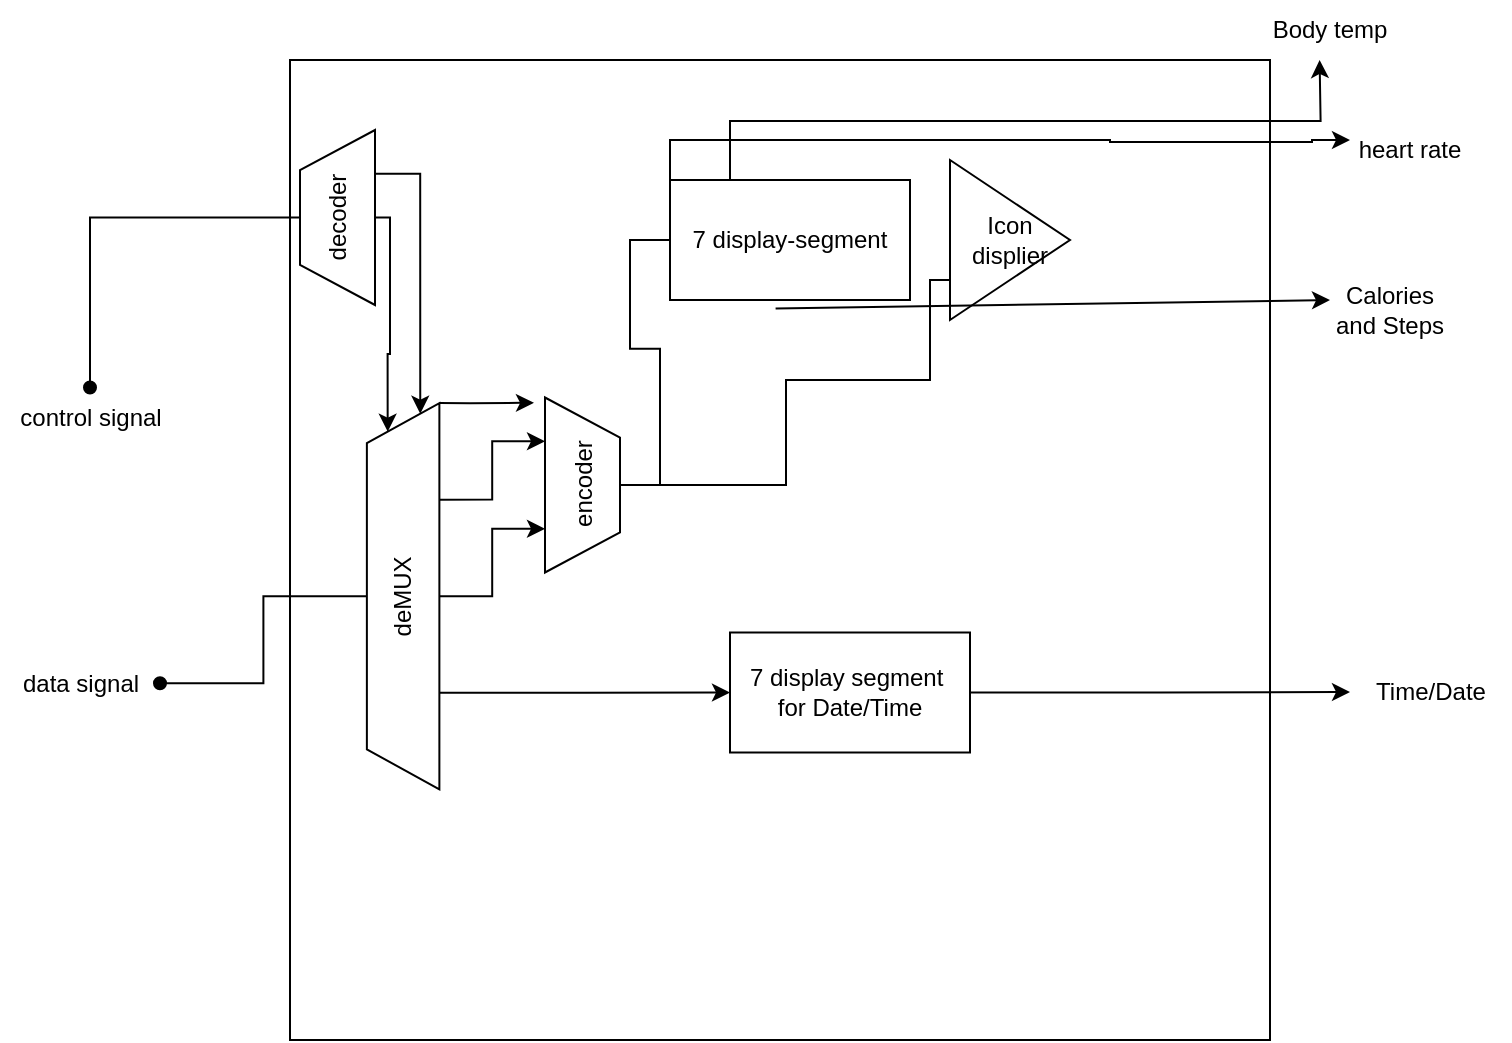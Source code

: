 <mxfile version="21.3.7" type="device">
  <diagram name="Page-1" id="OW8mTs0xKwruAXNhcdQL">
    <mxGraphModel dx="432" dy="778" grid="1" gridSize="10" guides="1" tooltips="1" connect="1" arrows="1" fold="1" page="1" pageScale="1" pageWidth="850" pageHeight="1100" math="0" shadow="0">
      <root>
        <mxCell id="0" />
        <mxCell id="1" parent="0" />
        <mxCell id="ZiFbOj0X6M5Yx7mxP_I5-1" value="" style="whiteSpace=wrap;html=1;aspect=fixed;" vertex="1" parent="1">
          <mxGeometry x="200" y="40" width="490" height="490" as="geometry" />
        </mxCell>
        <mxCell id="ZiFbOj0X6M5Yx7mxP_I5-19" style="edgeStyle=orthogonalEdgeStyle;rounded=0;orthogonalLoop=1;jettySize=auto;html=1;exitX=0.75;exitY=1;exitDx=0;exitDy=0;entryX=0.25;entryY=1;entryDx=0;entryDy=0;" edge="1" parent="1" source="ZiFbOj0X6M5Yx7mxP_I5-2" target="ZiFbOj0X6M5Yx7mxP_I5-18">
          <mxGeometry relative="1" as="geometry" />
        </mxCell>
        <mxCell id="ZiFbOj0X6M5Yx7mxP_I5-20" style="edgeStyle=orthogonalEdgeStyle;rounded=0;orthogonalLoop=1;jettySize=auto;html=1;exitX=1;exitY=1;exitDx=0;exitDy=0;entryX=0.03;entryY=1.147;entryDx=0;entryDy=0;entryPerimeter=0;" edge="1" parent="1" source="ZiFbOj0X6M5Yx7mxP_I5-2" target="ZiFbOj0X6M5Yx7mxP_I5-18">
          <mxGeometry relative="1" as="geometry">
            <Array as="points">
              <mxPoint x="290" y="211" />
              <mxPoint x="290" y="211" />
            </Array>
          </mxGeometry>
        </mxCell>
        <mxCell id="ZiFbOj0X6M5Yx7mxP_I5-21" style="edgeStyle=orthogonalEdgeStyle;rounded=0;orthogonalLoop=1;jettySize=auto;html=1;exitX=0.5;exitY=1;exitDx=0;exitDy=0;entryX=0.75;entryY=1;entryDx=0;entryDy=0;" edge="1" parent="1" source="ZiFbOj0X6M5Yx7mxP_I5-2" target="ZiFbOj0X6M5Yx7mxP_I5-18">
          <mxGeometry relative="1" as="geometry" />
        </mxCell>
        <mxCell id="ZiFbOj0X6M5Yx7mxP_I5-22" style="edgeStyle=orthogonalEdgeStyle;rounded=0;orthogonalLoop=1;jettySize=auto;html=1;exitX=0.25;exitY=1;exitDx=0;exitDy=0;entryX=0;entryY=0.5;entryDx=0;entryDy=0;" edge="1" parent="1" source="ZiFbOj0X6M5Yx7mxP_I5-2" target="ZiFbOj0X6M5Yx7mxP_I5-12">
          <mxGeometry relative="1" as="geometry" />
        </mxCell>
        <mxCell id="ZiFbOj0X6M5Yx7mxP_I5-2" value="deMUX" style="shape=trapezoid;perimeter=trapezoidPerimeter;whiteSpace=wrap;html=1;fixedSize=1;rotation=-90;direction=east;" vertex="1" parent="1">
          <mxGeometry x="160" y="290" width="193.13" height="36.25" as="geometry" />
        </mxCell>
        <mxCell id="ZiFbOj0X6M5Yx7mxP_I5-9" style="edgeStyle=orthogonalEdgeStyle;rounded=0;orthogonalLoop=1;jettySize=auto;html=1;exitX=0.75;exitY=1;exitDx=0;exitDy=0;entryX=1;entryY=0.75;entryDx=0;entryDy=0;" edge="1" parent="1" source="ZiFbOj0X6M5Yx7mxP_I5-3" target="ZiFbOj0X6M5Yx7mxP_I5-2">
          <mxGeometry relative="1" as="geometry" />
        </mxCell>
        <mxCell id="ZiFbOj0X6M5Yx7mxP_I5-10" style="edgeStyle=orthogonalEdgeStyle;rounded=0;orthogonalLoop=1;jettySize=auto;html=1;exitX=0.5;exitY=1;exitDx=0;exitDy=0;entryX=1;entryY=0.25;entryDx=0;entryDy=0;" edge="1" parent="1" source="ZiFbOj0X6M5Yx7mxP_I5-3" target="ZiFbOj0X6M5Yx7mxP_I5-2">
          <mxGeometry relative="1" as="geometry">
            <Array as="points">
              <mxPoint x="250" y="119" />
              <mxPoint x="250" y="187" />
              <mxPoint x="249" y="187" />
            </Array>
          </mxGeometry>
        </mxCell>
        <mxCell id="ZiFbOj0X6M5Yx7mxP_I5-3" value="decoder" style="shape=trapezoid;perimeter=trapezoidPerimeter;whiteSpace=wrap;html=1;fixedSize=1;rotation=-90;direction=east;" vertex="1" parent="1">
          <mxGeometry x="180.0" y="100" width="87.5" height="37.5" as="geometry" />
        </mxCell>
        <mxCell id="ZiFbOj0X6M5Yx7mxP_I5-4" value="" style="edgeStyle=orthogonalEdgeStyle;rounded=0;orthogonalLoop=1;jettySize=auto;html=1;exitX=0.5;exitY=0;exitDx=0;exitDy=0;endArrow=oval;endFill=1;" edge="1" parent="1" source="ZiFbOj0X6M5Yx7mxP_I5-3" target="ZiFbOj0X6M5Yx7mxP_I5-5">
          <mxGeometry relative="1" as="geometry">
            <mxPoint x="135" y="219" as="targetPoint" />
            <mxPoint x="240" y="219" as="sourcePoint" />
          </mxGeometry>
        </mxCell>
        <mxCell id="ZiFbOj0X6M5Yx7mxP_I5-5" value="control signal" style="text;html=1;align=center;verticalAlign=middle;resizable=0;points=[];autosize=1;strokeColor=none;fillColor=none;" vertex="1" parent="1">
          <mxGeometry x="55" y="203.75" width="90" height="30" as="geometry" />
        </mxCell>
        <mxCell id="ZiFbOj0X6M5Yx7mxP_I5-8" value="" style="edgeStyle=orthogonalEdgeStyle;rounded=0;orthogonalLoop=1;jettySize=auto;html=1;exitX=0.5;exitY=0;exitDx=0;exitDy=0;endArrow=oval;endFill=1;" edge="1" parent="1" source="ZiFbOj0X6M5Yx7mxP_I5-2" target="ZiFbOj0X6M5Yx7mxP_I5-7">
          <mxGeometry relative="1" as="geometry">
            <mxPoint x="135" y="319" as="targetPoint" />
            <mxPoint x="225" y="318" as="sourcePoint" />
          </mxGeometry>
        </mxCell>
        <mxCell id="ZiFbOj0X6M5Yx7mxP_I5-7" value="data signal" style="text;html=1;align=center;verticalAlign=middle;resizable=0;points=[];autosize=1;strokeColor=none;fillColor=none;" vertex="1" parent="1">
          <mxGeometry x="55" y="336.57" width="80" height="30" as="geometry" />
        </mxCell>
        <mxCell id="ZiFbOj0X6M5Yx7mxP_I5-26" style="edgeStyle=orthogonalEdgeStyle;rounded=0;orthogonalLoop=1;jettySize=auto;html=1;exitX=0;exitY=0;exitDx=0;exitDy=0;" edge="1" parent="1" source="ZiFbOj0X6M5Yx7mxP_I5-11">
          <mxGeometry relative="1" as="geometry">
            <mxPoint x="730" y="80" as="targetPoint" />
            <Array as="points">
              <mxPoint x="390" y="80" />
              <mxPoint x="610" y="80" />
              <mxPoint x="610" y="81" />
              <mxPoint x="711" y="81" />
            </Array>
          </mxGeometry>
        </mxCell>
        <mxCell id="ZiFbOj0X6M5Yx7mxP_I5-27" style="edgeStyle=orthogonalEdgeStyle;rounded=0;orthogonalLoop=1;jettySize=auto;html=1;exitX=0.25;exitY=0;exitDx=0;exitDy=0;" edge="1" parent="1" source="ZiFbOj0X6M5Yx7mxP_I5-11">
          <mxGeometry relative="1" as="geometry">
            <mxPoint x="714.8" y="40" as="targetPoint" />
          </mxGeometry>
        </mxCell>
        <mxCell id="ZiFbOj0X6M5Yx7mxP_I5-11" value="7 display-segment" style="rounded=0;whiteSpace=wrap;html=1;" vertex="1" parent="1">
          <mxGeometry x="390" y="100" width="120" height="60" as="geometry" />
        </mxCell>
        <mxCell id="ZiFbOj0X6M5Yx7mxP_I5-34" style="edgeStyle=orthogonalEdgeStyle;rounded=0;orthogonalLoop=1;jettySize=auto;html=1;exitX=1;exitY=0.5;exitDx=0;exitDy=0;" edge="1" parent="1" source="ZiFbOj0X6M5Yx7mxP_I5-12">
          <mxGeometry relative="1" as="geometry">
            <mxPoint x="730" y="356" as="targetPoint" />
          </mxGeometry>
        </mxCell>
        <mxCell id="ZiFbOj0X6M5Yx7mxP_I5-12" value="7 display segment&amp;nbsp;&lt;br&gt;for Date/Time" style="rounded=0;whiteSpace=wrap;html=1;" vertex="1" parent="1">
          <mxGeometry x="420" y="326.25" width="120" height="60" as="geometry" />
        </mxCell>
        <mxCell id="ZiFbOj0X6M5Yx7mxP_I5-24" style="edgeStyle=orthogonalEdgeStyle;rounded=0;orthogonalLoop=1;jettySize=auto;html=1;exitX=0;exitY=0.75;exitDx=0;exitDy=0;entryX=0.5;entryY=0;entryDx=0;entryDy=0;endArrow=none;endFill=0;" edge="1" parent="1" source="ZiFbOj0X6M5Yx7mxP_I5-15" target="ZiFbOj0X6M5Yx7mxP_I5-18">
          <mxGeometry relative="1" as="geometry">
            <Array as="points">
              <mxPoint x="520" y="150" />
              <mxPoint x="520" y="200" />
              <mxPoint x="448" y="200" />
              <mxPoint x="448" y="253" />
            </Array>
          </mxGeometry>
        </mxCell>
        <mxCell id="ZiFbOj0X6M5Yx7mxP_I5-15" value="Icon displier" style="triangle;whiteSpace=wrap;html=1;" vertex="1" parent="1">
          <mxGeometry x="530" y="90" width="60" height="80" as="geometry" />
        </mxCell>
        <mxCell id="ZiFbOj0X6M5Yx7mxP_I5-23" style="edgeStyle=orthogonalEdgeStyle;rounded=0;orthogonalLoop=1;jettySize=auto;html=1;exitX=0.5;exitY=0;exitDx=0;exitDy=0;entryX=0;entryY=0.5;entryDx=0;entryDy=0;endArrow=none;endFill=0;" edge="1" parent="1" source="ZiFbOj0X6M5Yx7mxP_I5-18" target="ZiFbOj0X6M5Yx7mxP_I5-11">
          <mxGeometry relative="1" as="geometry" />
        </mxCell>
        <mxCell id="ZiFbOj0X6M5Yx7mxP_I5-18" value="encoder" style="shape=trapezoid;perimeter=trapezoidPerimeter;whiteSpace=wrap;html=1;fixedSize=1;rotation=-90;direction=west;" vertex="1" parent="1">
          <mxGeometry x="302.5" y="233.75" width="87.5" height="37.5" as="geometry" />
        </mxCell>
        <mxCell id="ZiFbOj0X6M5Yx7mxP_I5-29" value="" style="endArrow=classic;html=1;rounded=0;exitX=0.44;exitY=1.07;exitDx=0;exitDy=0;exitPerimeter=0;" edge="1" parent="1" source="ZiFbOj0X6M5Yx7mxP_I5-11">
          <mxGeometry width="50" height="50" relative="1" as="geometry">
            <mxPoint x="690" y="190" as="sourcePoint" />
            <mxPoint x="720" y="160" as="targetPoint" />
            <Array as="points">
              <mxPoint x="720" y="160" />
            </Array>
          </mxGeometry>
        </mxCell>
        <mxCell id="ZiFbOj0X6M5Yx7mxP_I5-30" value="Body temp" style="text;html=1;strokeColor=none;fillColor=none;align=center;verticalAlign=middle;whiteSpace=wrap;rounded=0;" vertex="1" parent="1">
          <mxGeometry x="690" y="10" width="60" height="30" as="geometry" />
        </mxCell>
        <mxCell id="ZiFbOj0X6M5Yx7mxP_I5-32" value="heart rate" style="text;html=1;strokeColor=none;fillColor=none;align=center;verticalAlign=middle;whiteSpace=wrap;rounded=0;" vertex="1" parent="1">
          <mxGeometry x="730" y="70" width="60" height="30" as="geometry" />
        </mxCell>
        <mxCell id="ZiFbOj0X6M5Yx7mxP_I5-33" value="Calories and Steps" style="text;html=1;strokeColor=none;fillColor=none;align=center;verticalAlign=middle;whiteSpace=wrap;rounded=0;" vertex="1" parent="1">
          <mxGeometry x="720" y="150" width="60" height="30" as="geometry" />
        </mxCell>
        <mxCell id="ZiFbOj0X6M5Yx7mxP_I5-35" value="Time/Date" style="text;html=1;align=center;verticalAlign=middle;resizable=0;points=[];autosize=1;strokeColor=none;fillColor=none;" vertex="1" parent="1">
          <mxGeometry x="730" y="341.25" width="80" height="30" as="geometry" />
        </mxCell>
      </root>
    </mxGraphModel>
  </diagram>
</mxfile>
